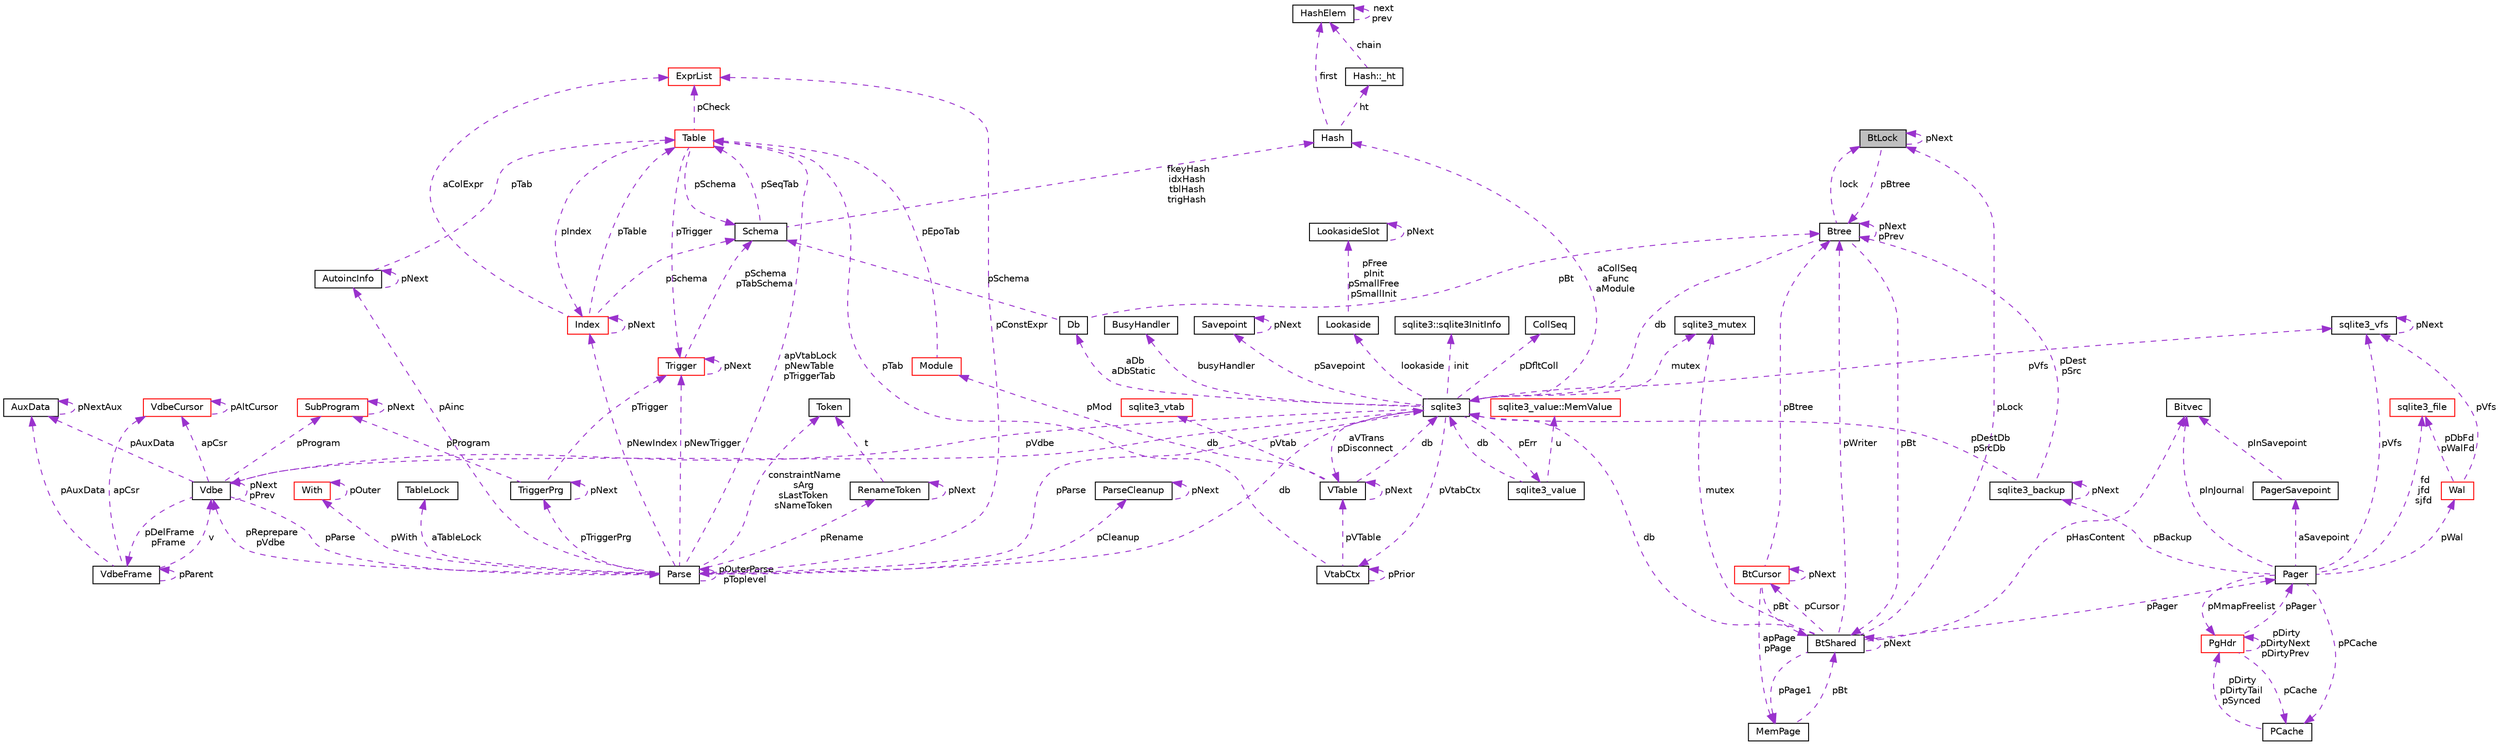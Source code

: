 digraph "BtLock"
{
 // LATEX_PDF_SIZE
  edge [fontname="Helvetica",fontsize="10",labelfontname="Helvetica",labelfontsize="10"];
  node [fontname="Helvetica",fontsize="10",shape=record];
  Node1 [label="BtLock",height=0.2,width=0.4,color="black", fillcolor="grey75", style="filled", fontcolor="black",tooltip=" "];
  Node2 -> Node1 [dir="back",color="darkorchid3",fontsize="10",style="dashed",label=" pBtree" ,fontname="Helvetica"];
  Node2 [label="Btree",height=0.2,width=0.4,color="black", fillcolor="white", style="filled",URL="$db/d1b/sqlite3_8c.html#dd/db3/structBtree",tooltip=" "];
  Node3 -> Node2 [dir="back",color="darkorchid3",fontsize="10",style="dashed",label=" db" ,fontname="Helvetica"];
  Node3 [label="sqlite3",height=0.2,width=0.4,color="black", fillcolor="white", style="filled",URL="$d9/dcd/structsqlite3.html",tooltip=" "];
  Node4 -> Node3 [dir="back",color="darkorchid3",fontsize="10",style="dashed",label=" pVfs" ,fontname="Helvetica"];
  Node4 [label="sqlite3_vfs",height=0.2,width=0.4,color="black", fillcolor="white", style="filled",URL="$d3/d36/structsqlite3__vfs.html",tooltip=" "];
  Node4 -> Node4 [dir="back",color="darkorchid3",fontsize="10",style="dashed",label=" pNext" ,fontname="Helvetica"];
  Node5 -> Node3 [dir="back",color="darkorchid3",fontsize="10",style="dashed",label=" pVdbe" ,fontname="Helvetica"];
  Node5 [label="Vdbe",height=0.2,width=0.4,color="black", fillcolor="white", style="filled",URL="$db/d1b/sqlite3_8c.html#de/d53/structVdbe",tooltip=" "];
  Node3 -> Node5 [dir="back",color="darkorchid3",fontsize="10",style="dashed",label=" db" ,fontname="Helvetica"];
  Node5 -> Node5 [dir="back",color="darkorchid3",fontsize="10",style="dashed",label=" pNext\npPrev" ,fontname="Helvetica"];
  Node6 -> Node5 [dir="back",color="darkorchid3",fontsize="10",style="dashed",label=" pParse" ,fontname="Helvetica"];
  Node6 [label="Parse",height=0.2,width=0.4,color="black", fillcolor="white", style="filled",URL="$db/d1b/sqlite3_8c.html#db/dbb/structParse",tooltip=" "];
  Node3 -> Node6 [dir="back",color="darkorchid3",fontsize="10",style="dashed",label=" db" ,fontname="Helvetica"];
  Node5 -> Node6 [dir="back",color="darkorchid3",fontsize="10",style="dashed",label=" pReprepare\npVdbe" ,fontname="Helvetica"];
  Node7 -> Node6 [dir="back",color="darkorchid3",fontsize="10",style="dashed",label=" pConstExpr" ,fontname="Helvetica"];
  Node7 [label="ExprList",height=0.2,width=0.4,color="red", fillcolor="white", style="filled",URL="$db/d1b/sqlite3_8c.html#d5/d5c/structExprList",tooltip=" "];
  Node33 -> Node6 [dir="back",color="darkorchid3",fontsize="10",style="dashed",label=" constraintName\nsArg\nsLastToken\nsNameToken" ,fontname="Helvetica"];
  Node33 [label="Token",height=0.2,width=0.4,color="black", fillcolor="white", style="filled",URL="$db/d1b/sqlite3_8c.html#df/dcd/structToken",tooltip=" "];
  Node34 -> Node6 [dir="back",color="darkorchid3",fontsize="10",style="dashed",label=" aTableLock" ,fontname="Helvetica"];
  Node34 [label="TableLock",height=0.2,width=0.4,color="black", fillcolor="white", style="filled",URL="$db/d1b/sqlite3_8c.html#d1/d79/structTableLock",tooltip=" "];
  Node35 -> Node6 [dir="back",color="darkorchid3",fontsize="10",style="dashed",label=" pAinc" ,fontname="Helvetica"];
  Node35 [label="AutoincInfo",height=0.2,width=0.4,color="black", fillcolor="white", style="filled",URL="$db/d1b/sqlite3_8c.html#db/d7b/structAutoincInfo",tooltip=" "];
  Node35 -> Node35 [dir="back",color="darkorchid3",fontsize="10",style="dashed",label=" pNext" ,fontname="Helvetica"];
  Node12 -> Node35 [dir="back",color="darkorchid3",fontsize="10",style="dashed",label=" pTab" ,fontname="Helvetica"];
  Node12 [label="Table",height=0.2,width=0.4,color="red", fillcolor="white", style="filled",URL="$db/d1b/sqlite3_8c.html#dc/dcb/structTable",tooltip=" "];
  Node14 -> Node12 [dir="back",color="darkorchid3",fontsize="10",style="dashed",label=" pIndex" ,fontname="Helvetica"];
  Node14 [label="Index",height=0.2,width=0.4,color="red", fillcolor="white", style="filled",URL="$db/d1b/sqlite3_8c.html#df/d86/structIndex",tooltip=" "];
  Node12 -> Node14 [dir="back",color="darkorchid3",fontsize="10",style="dashed",label=" pTable" ,fontname="Helvetica"];
  Node14 -> Node14 [dir="back",color="darkorchid3",fontsize="10",style="dashed",label=" pNext" ,fontname="Helvetica"];
  Node15 -> Node14 [dir="back",color="darkorchid3",fontsize="10",style="dashed",label=" pSchema" ,fontname="Helvetica"];
  Node15 [label="Schema",height=0.2,width=0.4,color="black", fillcolor="white", style="filled",URL="$db/d1b/sqlite3_8c.html#d8/db0/structSchema",tooltip=" "];
  Node16 -> Node15 [dir="back",color="darkorchid3",fontsize="10",style="dashed",label=" fkeyHash\nidxHash\ntblHash\ntrigHash" ,fontname="Helvetica"];
  Node16 [label="Hash",height=0.2,width=0.4,color="black", fillcolor="white", style="filled",URL="$db/d1b/sqlite3_8c.html#d1/dbe/structHash",tooltip=" "];
  Node17 -> Node16 [dir="back",color="darkorchid3",fontsize="10",style="dashed",label=" first" ,fontname="Helvetica"];
  Node17 [label="HashElem",height=0.2,width=0.4,color="black", fillcolor="white", style="filled",URL="$db/d1b/sqlite3_8c.html#da/d21/structHashElem",tooltip=" "];
  Node17 -> Node17 [dir="back",color="darkorchid3",fontsize="10",style="dashed",label=" next\nprev" ,fontname="Helvetica"];
  Node18 -> Node16 [dir="back",color="darkorchid3",fontsize="10",style="dashed",label=" ht" ,fontname="Helvetica"];
  Node18 [label="Hash::_ht",height=0.2,width=0.4,color="black", fillcolor="white", style="filled",URL="$db/d1b/sqlite3_8c.html#d7/d1f/structHash_1_1__ht",tooltip=" "];
  Node17 -> Node18 [dir="back",color="darkorchid3",fontsize="10",style="dashed",label=" chain" ,fontname="Helvetica"];
  Node12 -> Node15 [dir="back",color="darkorchid3",fontsize="10",style="dashed",label=" pSeqTab" ,fontname="Helvetica"];
  Node7 -> Node14 [dir="back",color="darkorchid3",fontsize="10",style="dashed",label=" aColExpr" ,fontname="Helvetica"];
  Node7 -> Node12 [dir="back",color="darkorchid3",fontsize="10",style="dashed",label=" pCheck" ,fontname="Helvetica"];
  Node19 -> Node12 [dir="back",color="darkorchid3",fontsize="10",style="dashed",label=" pTrigger" ,fontname="Helvetica"];
  Node19 [label="Trigger",height=0.2,width=0.4,color="red", fillcolor="white", style="filled",URL="$db/d1b/sqlite3_8c.html#dc/d15/structTrigger",tooltip=" "];
  Node15 -> Node19 [dir="back",color="darkorchid3",fontsize="10",style="dashed",label=" pSchema\npTabSchema" ,fontname="Helvetica"];
  Node19 -> Node19 [dir="back",color="darkorchid3",fontsize="10",style="dashed",label=" pNext" ,fontname="Helvetica"];
  Node15 -> Node12 [dir="back",color="darkorchid3",fontsize="10",style="dashed",label=" pSchema" ,fontname="Helvetica"];
  Node6 -> Node6 [dir="back",color="darkorchid3",fontsize="10",style="dashed",label=" pOuterParse\npToplevel" ,fontname="Helvetica"];
  Node12 -> Node6 [dir="back",color="darkorchid3",fontsize="10",style="dashed",label=" apVtabLock\npNewTable\npTriggerTab" ,fontname="Helvetica"];
  Node36 -> Node6 [dir="back",color="darkorchid3",fontsize="10",style="dashed",label=" pTriggerPrg" ,fontname="Helvetica"];
  Node36 [label="TriggerPrg",height=0.2,width=0.4,color="black", fillcolor="white", style="filled",URL="$db/d1b/sqlite3_8c.html#d9/d62/structTriggerPrg",tooltip=" "];
  Node19 -> Node36 [dir="back",color="darkorchid3",fontsize="10",style="dashed",label=" pTrigger" ,fontname="Helvetica"];
  Node36 -> Node36 [dir="back",color="darkorchid3",fontsize="10",style="dashed",label=" pNext" ,fontname="Helvetica"];
  Node37 -> Node36 [dir="back",color="darkorchid3",fontsize="10",style="dashed",label=" pProgram" ,fontname="Helvetica"];
  Node37 [label="SubProgram",height=0.2,width=0.4,color="red", fillcolor="white", style="filled",URL="$db/d1b/sqlite3_8c.html#de/d7a/structSubProgram",tooltip=" "];
  Node37 -> Node37 [dir="back",color="darkorchid3",fontsize="10",style="dashed",label=" pNext" ,fontname="Helvetica"];
  Node49 -> Node6 [dir="back",color="darkorchid3",fontsize="10",style="dashed",label=" pCleanup" ,fontname="Helvetica"];
  Node49 [label="ParseCleanup",height=0.2,width=0.4,color="black", fillcolor="white", style="filled",URL="$de/d52/structParseCleanup.html",tooltip=" "];
  Node49 -> Node49 [dir="back",color="darkorchid3",fontsize="10",style="dashed",label=" pNext" ,fontname="Helvetica"];
  Node14 -> Node6 [dir="back",color="darkorchid3",fontsize="10",style="dashed",label=" pNewIndex" ,fontname="Helvetica"];
  Node19 -> Node6 [dir="back",color="darkorchid3",fontsize="10",style="dashed",label=" pNewTrigger" ,fontname="Helvetica"];
  Node26 -> Node6 [dir="back",color="darkorchid3",fontsize="10",style="dashed",label=" pWith" ,fontname="Helvetica"];
  Node26 [label="With",height=0.2,width=0.4,color="red", fillcolor="white", style="filled",URL="$db/d1b/sqlite3_8c.html#df/d70/structWith",tooltip=" "];
  Node26 -> Node26 [dir="back",color="darkorchid3",fontsize="10",style="dashed",label=" pOuter" ,fontname="Helvetica"];
  Node50 -> Node6 [dir="back",color="darkorchid3",fontsize="10",style="dashed",label=" pRename" ,fontname="Helvetica"];
  Node50 [label="RenameToken",height=0.2,width=0.4,color="black", fillcolor="white", style="filled",URL="$db/d1b/sqlite3_8c.html#d7/db5/structRenameToken",tooltip=" "];
  Node33 -> Node50 [dir="back",color="darkorchid3",fontsize="10",style="dashed",label=" t" ,fontname="Helvetica"];
  Node50 -> Node50 [dir="back",color="darkorchid3",fontsize="10",style="dashed",label=" pNext" ,fontname="Helvetica"];
  Node51 -> Node5 [dir="back",color="darkorchid3",fontsize="10",style="dashed",label=" apCsr" ,fontname="Helvetica"];
  Node51 [label="VdbeCursor",height=0.2,width=0.4,color="red", fillcolor="white", style="filled",URL="$db/d1b/sqlite3_8c.html#d0/dd5/structVdbeCursor",tooltip=" "];
  Node51 -> Node51 [dir="back",color="darkorchid3",fontsize="10",style="dashed",label=" pAltCursor" ,fontname="Helvetica"];
  Node52 -> Node5 [dir="back",color="darkorchid3",fontsize="10",style="dashed",label=" pDelFrame\npFrame" ,fontname="Helvetica"];
  Node52 [label="VdbeFrame",height=0.2,width=0.4,color="black", fillcolor="white", style="filled",URL="$db/d1b/sqlite3_8c.html#df/db1/structVdbeFrame",tooltip=" "];
  Node5 -> Node52 [dir="back",color="darkorchid3",fontsize="10",style="dashed",label=" v" ,fontname="Helvetica"];
  Node52 -> Node52 [dir="back",color="darkorchid3",fontsize="10",style="dashed",label=" pParent" ,fontname="Helvetica"];
  Node51 -> Node52 [dir="back",color="darkorchid3",fontsize="10",style="dashed",label=" apCsr" ,fontname="Helvetica"];
  Node53 -> Node52 [dir="back",color="darkorchid3",fontsize="10",style="dashed",label=" pAuxData" ,fontname="Helvetica"];
  Node53 [label="AuxData",height=0.2,width=0.4,color="black", fillcolor="white", style="filled",URL="$d7/d4c/structAuxData.html",tooltip=" "];
  Node53 -> Node53 [dir="back",color="darkorchid3",fontsize="10",style="dashed",label=" pNextAux" ,fontname="Helvetica"];
  Node37 -> Node5 [dir="back",color="darkorchid3",fontsize="10",style="dashed",label=" pProgram" ,fontname="Helvetica"];
  Node53 -> Node5 [dir="back",color="darkorchid3",fontsize="10",style="dashed",label=" pAuxData" ,fontname="Helvetica"];
  Node43 -> Node3 [dir="back",color="darkorchid3",fontsize="10",style="dashed",label=" pDfltColl" ,fontname="Helvetica"];
  Node43 [label="CollSeq",height=0.2,width=0.4,color="black", fillcolor="white", style="filled",URL="$d1/d4e/structCollSeq.html",tooltip=" "];
  Node54 -> Node3 [dir="back",color="darkorchid3",fontsize="10",style="dashed",label=" mutex" ,fontname="Helvetica"];
  Node54 [label="sqlite3_mutex",height=0.2,width=0.4,color="black", fillcolor="white", style="filled",URL="$db/d1b/sqlite3_8c.html#d5/d3c/structsqlite3__mutex",tooltip=" "];
  Node55 -> Node3 [dir="back",color="darkorchid3",fontsize="10",style="dashed",label=" aDb\naDbStatic" ,fontname="Helvetica"];
  Node55 [label="Db",height=0.2,width=0.4,color="black", fillcolor="white", style="filled",URL="$db/d1b/sqlite3_8c.html#d2/d6b/structDb",tooltip=" "];
  Node2 -> Node55 [dir="back",color="darkorchid3",fontsize="10",style="dashed",label=" pBt" ,fontname="Helvetica"];
  Node15 -> Node55 [dir="back",color="darkorchid3",fontsize="10",style="dashed",label=" pSchema" ,fontname="Helvetica"];
  Node56 -> Node3 [dir="back",color="darkorchid3",fontsize="10",style="dashed",label=" init" ,fontname="Helvetica"];
  Node56 [label="sqlite3::sqlite3InitInfo",height=0.2,width=0.4,color="black", fillcolor="white", style="filled",URL="$d9/dcd/structsqlite3.html#df/d52/structsqlite3_1_1sqlite3InitInfo",tooltip=" "];
  Node6 -> Node3 [dir="back",color="darkorchid3",fontsize="10",style="dashed",label=" pParse" ,fontname="Helvetica"];
  Node41 -> Node3 [dir="back",color="darkorchid3",fontsize="10",style="dashed",label=" pErr" ,fontname="Helvetica"];
  Node41 [label="sqlite3_value",height=0.2,width=0.4,color="black", fillcolor="white", style="filled",URL="$d0/d9c/structsqlite3__value.html",tooltip=" "];
  Node42 -> Node41 [dir="back",color="darkorchid3",fontsize="10",style="dashed",label=" u" ,fontname="Helvetica"];
  Node42 [label="sqlite3_value::MemValue",height=0.2,width=0.4,color="red", fillcolor="white", style="filled",URL="$d0/d9c/structsqlite3__value.html#d5/da9/unionsqlite3__value_1_1MemValue",tooltip=" "];
  Node3 -> Node41 [dir="back",color="darkorchid3",fontsize="10",style="dashed",label=" db" ,fontname="Helvetica"];
  Node57 -> Node3 [dir="back",color="darkorchid3",fontsize="10",style="dashed",label=" lookaside" ,fontname="Helvetica"];
  Node57 [label="Lookaside",height=0.2,width=0.4,color="black", fillcolor="white", style="filled",URL="$db/d1b/sqlite3_8c.html#d9/d54/structLookaside",tooltip=" "];
  Node58 -> Node57 [dir="back",color="darkorchid3",fontsize="10",style="dashed",label=" pFree\npInit\npSmallFree\npSmallInit" ,fontname="Helvetica"];
  Node58 [label="LookasideSlot",height=0.2,width=0.4,color="black", fillcolor="white", style="filled",URL="$db/d1b/sqlite3_8c.html#d1/de0/structLookasideSlot",tooltip=" "];
  Node58 -> Node58 [dir="back",color="darkorchid3",fontsize="10",style="dashed",label=" pNext" ,fontname="Helvetica"];
  Node16 -> Node3 [dir="back",color="darkorchid3",fontsize="10",style="dashed",label=" aCollSeq\naFunc\naModule" ,fontname="Helvetica"];
  Node59 -> Node3 [dir="back",color="darkorchid3",fontsize="10",style="dashed",label=" pVtabCtx" ,fontname="Helvetica"];
  Node59 [label="VtabCtx",height=0.2,width=0.4,color="black", fillcolor="white", style="filled",URL="$db/d1b/sqlite3_8c.html#d3/d4f/structVtabCtx",tooltip=" "];
  Node44 -> Node59 [dir="back",color="darkorchid3",fontsize="10",style="dashed",label=" pVTable" ,fontname="Helvetica"];
  Node44 [label="VTable",height=0.2,width=0.4,color="black", fillcolor="white", style="filled",URL="$db/d1b/sqlite3_8c.html#d9/dde/structVTable",tooltip=" "];
  Node3 -> Node44 [dir="back",color="darkorchid3",fontsize="10",style="dashed",label=" db" ,fontname="Helvetica"];
  Node45 -> Node44 [dir="back",color="darkorchid3",fontsize="10",style="dashed",label=" pMod" ,fontname="Helvetica"];
  Node45 [label="Module",height=0.2,width=0.4,color="red", fillcolor="white", style="filled",URL="$d0/dc5/structModule.html",tooltip=" "];
  Node12 -> Node45 [dir="back",color="darkorchid3",fontsize="10",style="dashed",label=" pEpoTab" ,fontname="Helvetica"];
  Node47 -> Node44 [dir="back",color="darkorchid3",fontsize="10",style="dashed",label=" pVtab" ,fontname="Helvetica"];
  Node47 [label="sqlite3_vtab",height=0.2,width=0.4,color="red", fillcolor="white", style="filled",URL="$de/dd3/sqlite3_8h.html#d3/d12/structsqlite3__vtab",tooltip=" "];
  Node44 -> Node44 [dir="back",color="darkorchid3",fontsize="10",style="dashed",label=" pNext" ,fontname="Helvetica"];
  Node12 -> Node59 [dir="back",color="darkorchid3",fontsize="10",style="dashed",label=" pTab" ,fontname="Helvetica"];
  Node59 -> Node59 [dir="back",color="darkorchid3",fontsize="10",style="dashed",label=" pPrior" ,fontname="Helvetica"];
  Node44 -> Node3 [dir="back",color="darkorchid3",fontsize="10",style="dashed",label=" aVTrans\npDisconnect" ,fontname="Helvetica"];
  Node60 -> Node3 [dir="back",color="darkorchid3",fontsize="10",style="dashed",label=" busyHandler" ,fontname="Helvetica"];
  Node60 [label="BusyHandler",height=0.2,width=0.4,color="black", fillcolor="white", style="filled",URL="$dc/d2e/structBusyHandler.html",tooltip=" "];
  Node61 -> Node3 [dir="back",color="darkorchid3",fontsize="10",style="dashed",label=" pSavepoint" ,fontname="Helvetica"];
  Node61 [label="Savepoint",height=0.2,width=0.4,color="black", fillcolor="white", style="filled",URL="$db/d1b/sqlite3_8c.html#d3/d2f/structSavepoint",tooltip=" "];
  Node61 -> Node61 [dir="back",color="darkorchid3",fontsize="10",style="dashed",label=" pNext" ,fontname="Helvetica"];
  Node62 -> Node2 [dir="back",color="darkorchid3",fontsize="10",style="dashed",label=" pBt" ,fontname="Helvetica"];
  Node62 [label="BtShared",height=0.2,width=0.4,color="black", fillcolor="white", style="filled",URL="$d4/da0/structBtShared.html",tooltip=" "];
  Node63 -> Node62 [dir="back",color="darkorchid3",fontsize="10",style="dashed",label=" pPager" ,fontname="Helvetica"];
  Node63 [label="Pager",height=0.2,width=0.4,color="black", fillcolor="white", style="filled",URL="$d3/d8c/structPager.html",tooltip=" "];
  Node4 -> Node63 [dir="back",color="darkorchid3",fontsize="10",style="dashed",label=" pVfs" ,fontname="Helvetica"];
  Node64 -> Node63 [dir="back",color="darkorchid3",fontsize="10",style="dashed",label=" pInJournal" ,fontname="Helvetica"];
  Node64 [label="Bitvec",height=0.2,width=0.4,color="black", fillcolor="white", style="filled",URL="$db/d1b/sqlite3_8c.html#de/da7/structBitvec",tooltip=" "];
  Node65 -> Node63 [dir="back",color="darkorchid3",fontsize="10",style="dashed",label=" fd\njfd\nsjfd" ,fontname="Helvetica"];
  Node65 [label="sqlite3_file",height=0.2,width=0.4,color="red", fillcolor="white", style="filled",URL="$de/dd3/sqlite3_8h.html#db/db0/structsqlite3__file",tooltip=" "];
  Node67 -> Node63 [dir="back",color="darkorchid3",fontsize="10",style="dashed",label=" pBackup" ,fontname="Helvetica"];
  Node67 [label="sqlite3_backup",height=0.2,width=0.4,color="black", fillcolor="white", style="filled",URL="$db/d1b/sqlite3_8c.html#d4/da8/structsqlite3__backup",tooltip=" "];
  Node3 -> Node67 [dir="back",color="darkorchid3",fontsize="10",style="dashed",label=" pDestDb\npSrcDb" ,fontname="Helvetica"];
  Node2 -> Node67 [dir="back",color="darkorchid3",fontsize="10",style="dashed",label=" pDest\npSrc" ,fontname="Helvetica"];
  Node67 -> Node67 [dir="back",color="darkorchid3",fontsize="10",style="dashed",label=" pNext" ,fontname="Helvetica"];
  Node68 -> Node63 [dir="back",color="darkorchid3",fontsize="10",style="dashed",label=" aSavepoint" ,fontname="Helvetica"];
  Node68 [label="PagerSavepoint",height=0.2,width=0.4,color="black", fillcolor="white", style="filled",URL="$db/d1b/sqlite3_8c.html#d6/dfd/structPagerSavepoint",tooltip=" "];
  Node64 -> Node68 [dir="back",color="darkorchid3",fontsize="10",style="dashed",label=" pInSavepoint" ,fontname="Helvetica"];
  Node69 -> Node63 [dir="back",color="darkorchid3",fontsize="10",style="dashed",label=" pMmapFreelist" ,fontname="Helvetica"];
  Node69 [label="PgHdr",height=0.2,width=0.4,color="red", fillcolor="white", style="filled",URL="$db/d1b/sqlite3_8c.html#dc/dea/structPgHdr",tooltip=" "];
  Node71 -> Node69 [dir="back",color="darkorchid3",fontsize="10",style="dashed",label=" pCache" ,fontname="Helvetica"];
  Node71 [label="PCache",height=0.2,width=0.4,color="black", fillcolor="white", style="filled",URL="$d5/dd2/structPCache.html",tooltip=" "];
  Node69 -> Node71 [dir="back",color="darkorchid3",fontsize="10",style="dashed",label=" pDirty\npDirtyTail\npSynced" ,fontname="Helvetica"];
  Node69 -> Node69 [dir="back",color="darkorchid3",fontsize="10",style="dashed",label=" pDirty\npDirtyNext\npDirtyPrev" ,fontname="Helvetica"];
  Node63 -> Node69 [dir="back",color="darkorchid3",fontsize="10",style="dashed",label=" pPager" ,fontname="Helvetica"];
  Node71 -> Node63 [dir="back",color="darkorchid3",fontsize="10",style="dashed",label=" pPCache" ,fontname="Helvetica"];
  Node72 -> Node63 [dir="back",color="darkorchid3",fontsize="10",style="dashed",label=" pWal" ,fontname="Helvetica"];
  Node72 [label="Wal",height=0.2,width=0.4,color="red", fillcolor="white", style="filled",URL="$db/d1b/sqlite3_8c.html#dc/deb/structWal",tooltip=" "];
  Node4 -> Node72 [dir="back",color="darkorchid3",fontsize="10",style="dashed",label=" pVfs" ,fontname="Helvetica"];
  Node65 -> Node72 [dir="back",color="darkorchid3",fontsize="10",style="dashed",label=" pDbFd\npWalFd" ,fontname="Helvetica"];
  Node3 -> Node62 [dir="back",color="darkorchid3",fontsize="10",style="dashed",label=" db" ,fontname="Helvetica"];
  Node74 -> Node62 [dir="back",color="darkorchid3",fontsize="10",style="dashed",label=" pCursor" ,fontname="Helvetica"];
  Node74 [label="BtCursor",height=0.2,width=0.4,color="red", fillcolor="white", style="filled",URL="$db/d1b/sqlite3_8c.html#d9/d6e/structBtCursor",tooltip=" "];
  Node2 -> Node74 [dir="back",color="darkorchid3",fontsize="10",style="dashed",label=" pBtree" ,fontname="Helvetica"];
  Node62 -> Node74 [dir="back",color="darkorchid3",fontsize="10",style="dashed",label=" pBt" ,fontname="Helvetica"];
  Node74 -> Node74 [dir="back",color="darkorchid3",fontsize="10",style="dashed",label=" pNext" ,fontname="Helvetica"];
  Node76 -> Node74 [dir="back",color="darkorchid3",fontsize="10",style="dashed",label=" apPage\npPage" ,fontname="Helvetica"];
  Node76 [label="MemPage",height=0.2,width=0.4,color="black", fillcolor="white", style="filled",URL="$d7/d7c/structMemPage.html",tooltip=" "];
  Node62 -> Node76 [dir="back",color="darkorchid3",fontsize="10",style="dashed",label=" pBt" ,fontname="Helvetica"];
  Node76 -> Node62 [dir="back",color="darkorchid3",fontsize="10",style="dashed",label=" pPage1" ,fontname="Helvetica"];
  Node54 -> Node62 [dir="back",color="darkorchid3",fontsize="10",style="dashed",label=" mutex" ,fontname="Helvetica"];
  Node64 -> Node62 [dir="back",color="darkorchid3",fontsize="10",style="dashed",label=" pHasContent" ,fontname="Helvetica"];
  Node62 -> Node62 [dir="back",color="darkorchid3",fontsize="10",style="dashed",label=" pNext" ,fontname="Helvetica"];
  Node1 -> Node62 [dir="back",color="darkorchid3",fontsize="10",style="dashed",label=" pLock" ,fontname="Helvetica"];
  Node2 -> Node62 [dir="back",color="darkorchid3",fontsize="10",style="dashed",label=" pWriter" ,fontname="Helvetica"];
  Node2 -> Node2 [dir="back",color="darkorchid3",fontsize="10",style="dashed",label=" pNext\npPrev" ,fontname="Helvetica"];
  Node1 -> Node2 [dir="back",color="darkorchid3",fontsize="10",style="dashed",label=" lock" ,fontname="Helvetica"];
  Node1 -> Node1 [dir="back",color="darkorchid3",fontsize="10",style="dashed",label=" pNext" ,fontname="Helvetica"];
}
